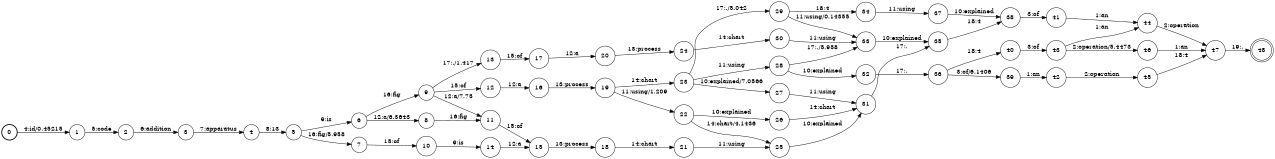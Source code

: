digraph FST {
rankdir = LR;
size = "8.5,11";
label = "";
center = 1;
orientation = Portrait;
ranksep = "0.4";
nodesep = "0.25";
0 [label = "0", shape = circle, style = bold, fontsize = 14]
	0 -> 1 [label = "4:id/0.45215", fontsize = 14];
1 [label = "1", shape = circle, style = solid, fontsize = 14]
	1 -> 2 [label = "5:code", fontsize = 14];
2 [label = "2", shape = circle, style = solid, fontsize = 14]
	2 -> 3 [label = "6:addition", fontsize = 14];
3 [label = "3", shape = circle, style = solid, fontsize = 14]
	3 -> 4 [label = "7:apparatus", fontsize = 14];
4 [label = "4", shape = circle, style = solid, fontsize = 14]
	4 -> 5 [label = "8:13", fontsize = 14];
5 [label = "5", shape = circle, style = solid, fontsize = 14]
	5 -> 6 [label = "9:is", fontsize = 14];
	5 -> 7 [label = "16:fig/5.958", fontsize = 14];
6 [label = "6", shape = circle, style = solid, fontsize = 14]
	6 -> 8 [label = "12:a/6.3643", fontsize = 14];
	6 -> 9 [label = "16:fig", fontsize = 14];
7 [label = "7", shape = circle, style = solid, fontsize = 14]
	7 -> 10 [label = "15:of", fontsize = 14];
8 [label = "8", shape = circle, style = solid, fontsize = 14]
	8 -> 11 [label = "16:fig", fontsize = 14];
9 [label = "9", shape = circle, style = solid, fontsize = 14]
	9 -> 11 [label = "12:a/7.75", fontsize = 14];
	9 -> 12 [label = "15:of", fontsize = 14];
	9 -> 13 [label = "17:./1.417", fontsize = 14];
10 [label = "10", shape = circle, style = solid, fontsize = 14]
	10 -> 14 [label = "9:is", fontsize = 14];
11 [label = "11", shape = circle, style = solid, fontsize = 14]
	11 -> 15 [label = "15:of", fontsize = 14];
12 [label = "12", shape = circle, style = solid, fontsize = 14]
	12 -> 16 [label = "12:a", fontsize = 14];
13 [label = "13", shape = circle, style = solid, fontsize = 14]
	13 -> 17 [label = "15:of", fontsize = 14];
14 [label = "14", shape = circle, style = solid, fontsize = 14]
	14 -> 15 [label = "12:a", fontsize = 14];
15 [label = "15", shape = circle, style = solid, fontsize = 14]
	15 -> 18 [label = "13:process", fontsize = 14];
16 [label = "16", shape = circle, style = solid, fontsize = 14]
	16 -> 19 [label = "13:process", fontsize = 14];
17 [label = "17", shape = circle, style = solid, fontsize = 14]
	17 -> 20 [label = "12:a", fontsize = 14];
18 [label = "18", shape = circle, style = solid, fontsize = 14]
	18 -> 21 [label = "14:chart", fontsize = 14];
19 [label = "19", shape = circle, style = solid, fontsize = 14]
	19 -> 22 [label = "11:using/1.209", fontsize = 14];
	19 -> 23 [label = "14:chart", fontsize = 14];
20 [label = "20", shape = circle, style = solid, fontsize = 14]
	20 -> 24 [label = "13:process", fontsize = 14];
21 [label = "21", shape = circle, style = solid, fontsize = 14]
	21 -> 25 [label = "11:using", fontsize = 14];
22 [label = "22", shape = circle, style = solid, fontsize = 14]
	22 -> 26 [label = "10:explained", fontsize = 14];
	22 -> 25 [label = "14:chart/4.1436", fontsize = 14];
23 [label = "23", shape = circle, style = solid, fontsize = 14]
	23 -> 27 [label = "10:explained/7.0566", fontsize = 14];
	23 -> 28 [label = "11:using", fontsize = 14];
	23 -> 29 [label = "17:./5.042", fontsize = 14];
24 [label = "24", shape = circle, style = solid, fontsize = 14]
	24 -> 30 [label = "14:chart", fontsize = 14];
25 [label = "25", shape = circle, style = solid, fontsize = 14]
	25 -> 31 [label = "10:explained", fontsize = 14];
26 [label = "26", shape = circle, style = solid, fontsize = 14]
	26 -> 31 [label = "14:chart", fontsize = 14];
27 [label = "27", shape = circle, style = solid, fontsize = 14]
	27 -> 31 [label = "11:using", fontsize = 14];
28 [label = "28", shape = circle, style = solid, fontsize = 14]
	28 -> 32 [label = "10:explained", fontsize = 14];
	28 -> 33 [label = "17:./5.958", fontsize = 14];
29 [label = "29", shape = circle, style = solid, fontsize = 14]
	29 -> 33 [label = "11:using/0.14355", fontsize = 14];
	29 -> 34 [label = "18:4", fontsize = 14];
30 [label = "30", shape = circle, style = solid, fontsize = 14]
	30 -> 33 [label = "11:using", fontsize = 14];
31 [label = "31", shape = circle, style = solid, fontsize = 14]
	31 -> 35 [label = "17:.", fontsize = 14];
32 [label = "32", shape = circle, style = solid, fontsize = 14]
	32 -> 36 [label = "17:.", fontsize = 14];
33 [label = "33", shape = circle, style = solid, fontsize = 14]
	33 -> 35 [label = "10:explained", fontsize = 14];
34 [label = "34", shape = circle, style = solid, fontsize = 14]
	34 -> 37 [label = "11:using", fontsize = 14];
35 [label = "35", shape = circle, style = solid, fontsize = 14]
	35 -> 38 [label = "18:4", fontsize = 14];
36 [label = "36", shape = circle, style = solid, fontsize = 14]
	36 -> 39 [label = "3:of/6.1406", fontsize = 14];
	36 -> 40 [label = "18:4", fontsize = 14];
37 [label = "37", shape = circle, style = solid, fontsize = 14]
	37 -> 38 [label = "10:explained", fontsize = 14];
38 [label = "38", shape = circle, style = solid, fontsize = 14]
	38 -> 41 [label = "3:of", fontsize = 14];
39 [label = "39", shape = circle, style = solid, fontsize = 14]
	39 -> 42 [label = "1:an", fontsize = 14];
40 [label = "40", shape = circle, style = solid, fontsize = 14]
	40 -> 43 [label = "3:of", fontsize = 14];
41 [label = "41", shape = circle, style = solid, fontsize = 14]
	41 -> 44 [label = "1:an", fontsize = 14];
42 [label = "42", shape = circle, style = solid, fontsize = 14]
	42 -> 45 [label = "2:operation", fontsize = 14];
43 [label = "43", shape = circle, style = solid, fontsize = 14]
	43 -> 44 [label = "1:an", fontsize = 14];
	43 -> 46 [label = "2:operation/5.4473", fontsize = 14];
44 [label = "44", shape = circle, style = solid, fontsize = 14]
	44 -> 47 [label = "2:operation", fontsize = 14];
45 [label = "45", shape = circle, style = solid, fontsize = 14]
	45 -> 47 [label = "18:4", fontsize = 14];
46 [label = "46", shape = circle, style = solid, fontsize = 14]
	46 -> 47 [label = "1:an", fontsize = 14];
47 [label = "47", shape = circle, style = solid, fontsize = 14]
	47 -> 48 [label = "19:.", fontsize = 14];
48 [label = "48", shape = doublecircle, style = solid, fontsize = 14]
}
